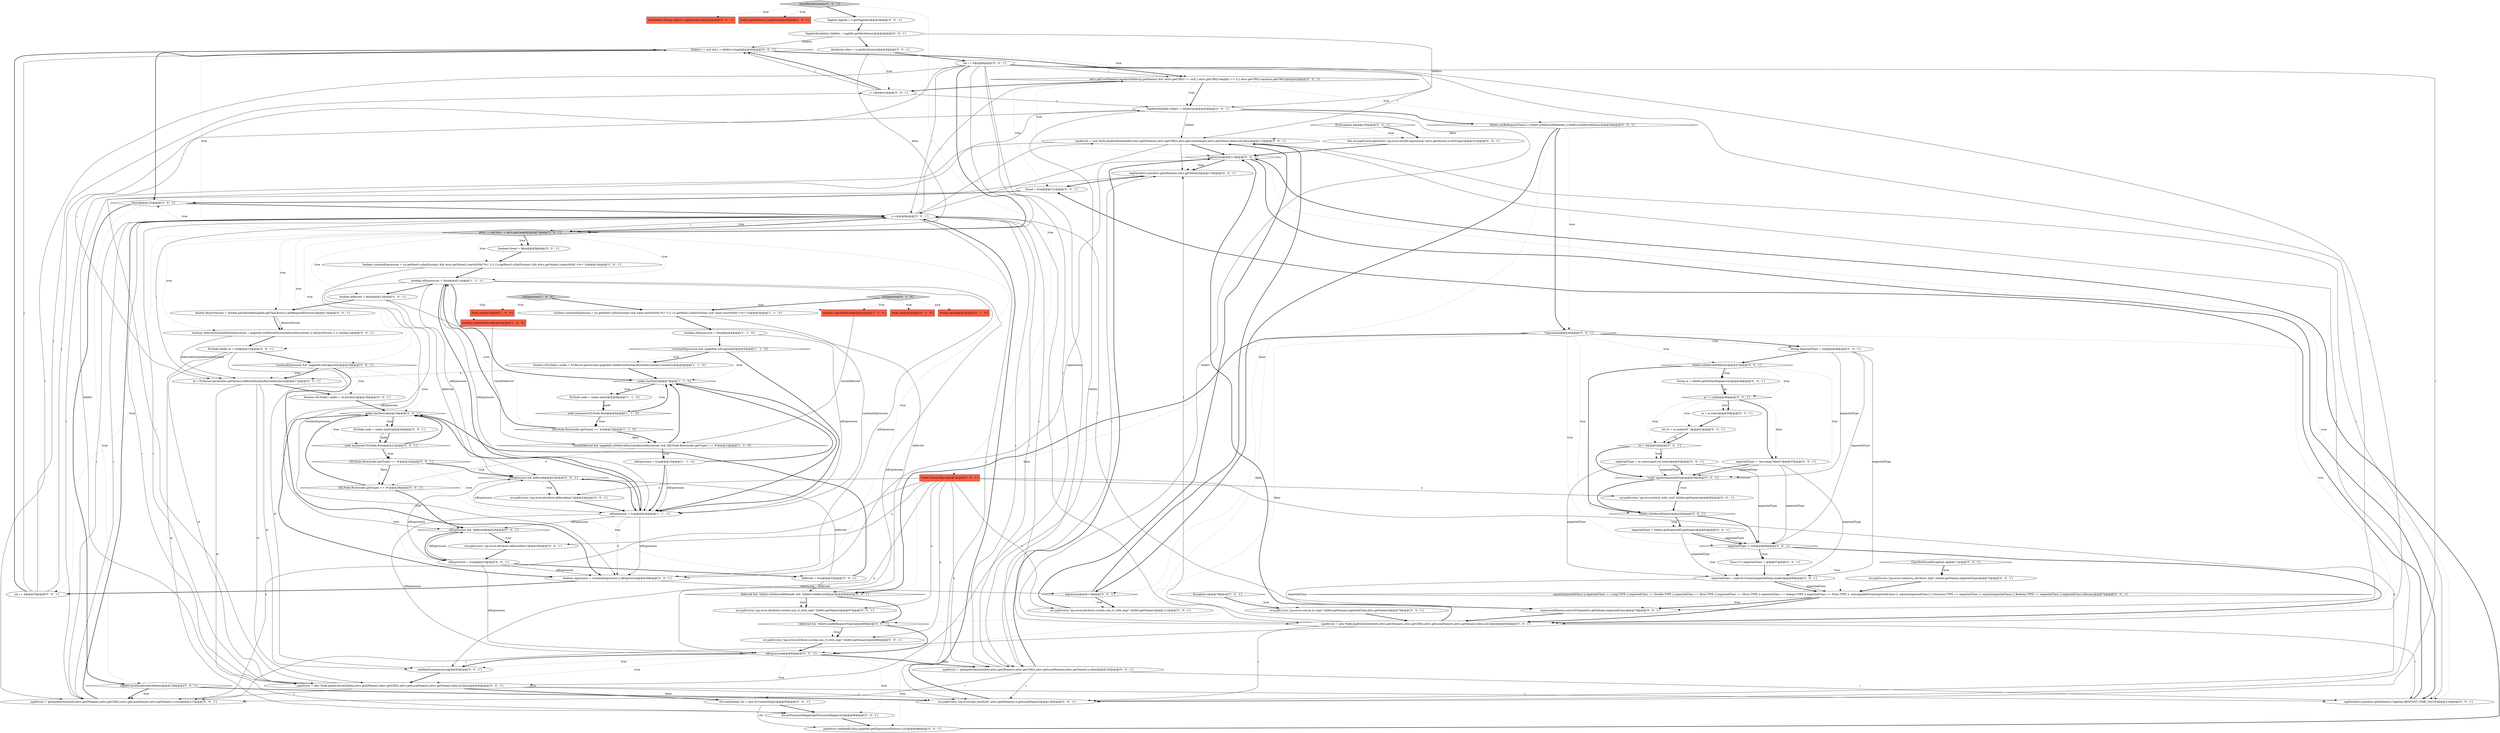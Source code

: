 digraph {
54 [style = filled, label = "tldAttrs != null && j < tldAttrs.length@@@40@@@['0', '0', '1']", fillcolor = white, shape = diamond image = "AAA0AAABBB3BBB"];
73 [style = filled, label = "expectedType = \"java.lang.Object\"@@@57@@@['0', '0', '1']", fillcolor = white, shape = ellipse image = "AAA0AAABBB3BBB"];
33 [style = filled, label = "attrs.getLocalName(i).equals(tldAttrs(j(.getName()) && (attrs.getURI(i) == null || attrs.getURI(i).length() == 0 || attrs.getURI(i).equals(n.getURI()))@@@42@@@['0', '0', '1']", fillcolor = white, shape = diamond image = "AAA0AAABBB3BBB"];
61 [style = filled, label = "!runtimeExpression && !pageInfo.isELIgnored()@@@16@@@['0', '0', '1']", fillcolor = white, shape = diamond image = "AAA0AAABBB3BBB"];
15 [style = filled, label = "ELNode node = nodes.next()@@@8@@@['1', '1', '0']", fillcolor = white, shape = ellipse image = "AAA0AAABBB1BBB"];
47 [style = filled, label = "int rti = m.indexOf(' ')@@@51@@@['0', '0', '1']", fillcolor = white, shape = ellipse image = "AAA0AAABBB3BBB"];
1 [style = filled, label = "boolean checkDeferred@@@2@@@['1', '0', '0']", fillcolor = tomato, shape = box image = "AAA0AAABBB1BBB"];
48 [style = filled, label = "m = m.trim()@@@50@@@['0', '0', '1']", fillcolor = white, shape = ellipse image = "AAA0AAABBB3BBB"];
21 [style = filled, label = "ctx.setFunctionMapper(getFunctionMapper(el))@@@96@@@['0', '0', '1']", fillcolor = white, shape = ellipse image = "AAA0AAABBB3BBB"];
26 [style = filled, label = "ELContextImpl ctx = new ELContextImpl()@@@95@@@['0', '0', '1']", fillcolor = white, shape = ellipse image = "AAA0AAABBB3BBB"];
42 [style = filled, label = "err.jspError(n,\"jsp.error.attribute.custom.non_rt_with_expr\",tldAttr.getName())@@@90@@@['0', '0', '1']", fillcolor = white, shape = ellipse image = "AAA0AAABBB3BBB"];
79 [style = filled, label = "jspAttrs(i( = new Node.JspAttribute(tldAttr,attrs.getQName(i),attrs.getURI(i),attrs.getLocalName(i),attrs.getValue(i),false,null,false)@@@113@@@['0', '0', '1']", fillcolor = white, shape = ellipse image = "AAA0AAABBB3BBB"];
14 [style = filled, label = "isExpression['1', '0', '0']", fillcolor = lightgray, shape = diamond image = "AAA0AAABBB1BBB"];
3 [style = filled, label = "boolean elExpression = false@@@4@@@['1', '1', '0']", fillcolor = white, shape = ellipse image = "AAA0AAABBB1BBB"];
86 [style = filled, label = "expressionFactory.coerceToType(attrs.getValue(i),expectedClass)@@@76@@@['0', '0', '1']", fillcolor = white, shape = ellipse image = "AAA0AAABBB3BBB"];
67 [style = filled, label = "int j = 0@@@39@@@['0', '0', '1']", fillcolor = white, shape = ellipse image = "AAA0AAABBB3BBB"];
92 [style = filled, label = "ELException e@@@100@@@['0', '0', '1']", fillcolor = white, shape = diamond image = "AAA0AAABBB3BBB"];
71 [style = filled, label = "TagAttributeInfo(( tldAttrs = tagInfo.getAttributes()@@@4@@@['0', '0', '1']", fillcolor = white, shape = ellipse image = "AAA0AAABBB3BBB"];
8 [style = filled, label = "Node n@@@2@@@['1', '0', '0']", fillcolor = tomato, shape = box image = "AAA0AAABBB1BBB"];
56 [style = filled, label = "j++@@@41@@@['0', '0', '1']", fillcolor = white, shape = ellipse image = "AAA0AAABBB3BBB"];
59 [style = filled, label = "Hashtable<String,Object> tagDataAttrs@@@2@@@['0', '0', '1']", fillcolor = tomato, shape = box image = "AAA0AAABBB3BBB"];
51 [style = filled, label = "elExpression && !deferred@@@29@@@['0', '0', '1']", fillcolor = white, shape = diamond image = "AAA0AAABBB3BBB"];
35 [style = filled, label = "jspAttrs(i(.validateEL(this.pageInfo.getExpressionFactory(),ctx)@@@98@@@['0', '0', '1']", fillcolor = white, shape = ellipse image = "AAA0AAABBB3BBB"];
37 [style = filled, label = "Class<?> expectedClass = @@@67@@@['0', '0', '1']", fillcolor = white, shape = ellipse image = "AAA0AAABBB3BBB"];
69 [style = filled, label = "!expression@@@45@@@['0', '0', '1']", fillcolor = white, shape = diamond image = "AAA0AAABBB3BBB"];
63 [style = filled, label = "ELNode.Nodes el = null@@@15@@@['0', '0', '1']", fillcolor = white, shape = ellipse image = "AAA0AAABBB3BBB"];
95 [style = filled, label = "((ELNode.Root)node).getType() == '$'@@@22@@@['0', '0', '1']", fillcolor = white, shape = diamond image = "AAA0AAABBB3BBB"];
55 [style = filled, label = "jspAttrs(i( = getJspAttribute(tldAttr,attrs.getQName(i),attrs.getURI(i),attrs.getLocalName(i),attrs.getValue(i),n,false)@@@105@@@['0', '0', '1']", fillcolor = white, shape = ellipse image = "AAA0AAABBB3BBB"];
96 [style = filled, label = "TagAttributeInfo tldAttr = tldAttrs(j(@@@43@@@['0', '0', '1']", fillcolor = white, shape = ellipse image = "AAA0AAABBB3BBB"];
83 [style = filled, label = "expectedType = tldAttr.getExpectedTypeName()@@@64@@@['0', '0', '1']", fillcolor = white, shape = ellipse image = "AAA0AAABBB3BBB"];
40 [style = filled, label = "checkXmlAttributes['0', '0', '1']", fillcolor = lightgray, shape = diamond image = "AAA0AAABBB3BBB"];
45 [style = filled, label = "m != null@@@49@@@['0', '0', '1']", fillcolor = white, shape = diamond image = "AAA0AAABBB3BBB"];
4 [style = filled, label = "!runtimeExpression && !pageInfo.isELIgnored()@@@5@@@['1', '1', '0']", fillcolor = white, shape = diamond image = "AAA0AAABBB1BBB"];
90 [style = filled, label = "err.jspError(n,\"jsp.error.attribute.deferredmix\")@@@30@@@['0', '0', '1']", fillcolor = white, shape = ellipse image = "AAA0AAABBB3BBB"];
72 [style = filled, label = "expression@@@115@@@['0', '0', '1']", fillcolor = white, shape = diamond image = "AAA0AAABBB3BBB"];
98 [style = filled, label = "err.jspError(n,\"jsp.error.coerce_to_type\",tldAttr.getName(),expectedType,attrs.getValue(i))@@@79@@@['0', '0', '1']", fillcolor = white, shape = ellipse image = "AAA0AAABBB3BBB"];
70 [style = filled, label = "boolean expression = runtimeExpression || elExpression@@@38@@@['0', '0', '1']", fillcolor = white, shape = ellipse image = "AAA0AAABBB3BBB"];
27 [style = filled, label = "err.jspError(n,\"jsp.error.bad_attribute\",attrs.getQName(i),n.getLocalName())@@@130@@@['0', '0', '1']", fillcolor = white, shape = ellipse image = "AAA0AAABBB3BBB"];
6 [style = filled, label = "boolean elExpression = false@@@11@@@['1', '1', '1']", fillcolor = white, shape = ellipse image = "AAA0AAABBB1BBB"];
85 [style = filled, label = "err.jspError(n,\"jsp.error.literal_with_void\",tldAttr.getName())@@@60@@@['0', '0', '1']", fillcolor = white, shape = ellipse image = "AAA0AAABBB3BBB"];
36 [style = filled, label = "elExpression && deferred@@@23@@@['0', '0', '1']", fillcolor = white, shape = diamond image = "AAA0AAABBB3BBB"];
87 [style = filled, label = "expression@@@110@@@['0', '0', '1']", fillcolor = white, shape = diamond image = "AAA0AAABBB3BBB"];
62 [style = filled, label = "err.jspError(n,\"jsp.error.attribute.deferredmix\")@@@24@@@['0', '0', '1']", fillcolor = white, shape = ellipse image = "AAA0AAABBB3BBB"];
44 [style = filled, label = "boolean runtimeExpression = ((n.getRoot().isXmlSyntax() && attrs.getValue(i).startsWith(\"%=\")) || (!n.getRoot().isXmlSyntax() && attrs.getValue(i).startsWith(\"<%=\")))@@@10@@@['0', '0', '1']", fillcolor = white, shape = ellipse image = "AAA0AAABBB3BBB"];
31 [style = filled, label = "deferred && !tldAttr.isDeferredMethod() && !tldAttr.isDeferredValue()@@@86@@@['0', '0', '1']", fillcolor = white, shape = diamond image = "AAA0AAABBB3BBB"];
30 [style = filled, label = "expectedType = m.substring(0,rti).trim()@@@53@@@['0', '0', '1']", fillcolor = white, shape = ellipse image = "AAA0AAABBB3BBB"];
75 [style = filled, label = "elExpression = true@@@32@@@['0', '0', '1']", fillcolor = white, shape = ellipse image = "AAA0AAABBB3BBB"];
89 [style = filled, label = "!deferred && !tldAttr.canBeRequestTime()@@@89@@@['0', '0', '1']", fillcolor = white, shape = diamond image = "AAA0AAABBB3BBB"];
13 [style = filled, label = "((ELNode.Root)node).getType() == '$'@@@10@@@['1', '1', '0']", fillcolor = white, shape = diamond image = "AAA0AAABBB1BBB"];
94 [style = filled, label = "i++@@@8@@@['0', '0', '1']", fillcolor = white, shape = ellipse image = "AAA0AAABBB3BBB"];
52 [style = filled, label = "found = true@@@121@@@['0', '0', '1']", fillcolor = white, shape = ellipse image = "AAA0AAABBB3BBB"];
12 [style = filled, label = "nodes.hasNext()@@@7@@@['1', '1', '0']", fillcolor = white, shape = diamond image = "AAA0AAABBB1BBB"];
39 [style = filled, label = "tagInfo.hasDynamicAttributes()@@@126@@@['0', '0', '1']", fillcolor = white, shape = diamond image = "AAA0AAABBB3BBB"];
88 [style = filled, label = "tldAttr.isDeferredMethod()@@@47@@@['0', '0', '1']", fillcolor = white, shape = diamond image = "AAA0AAABBB3BBB"];
23 [style = filled, label = "attrs != null && i < attrs.getLength()@@@7@@@['0', '0', '1']", fillcolor = lightgray, shape = diamond image = "AAA0AAABBB3BBB"];
93 [style = filled, label = "tldAttr.isDeferredValue()@@@63@@@['0', '0', '1']", fillcolor = white, shape = diamond image = "AAA0AAABBB3BBB"];
46 [style = filled, label = "expectedType != null@@@66@@@['0', '0', '1']", fillcolor = white, shape = diamond image = "AAA0AAABBB3BBB"];
60 [style = filled, label = "double libraryVersion = Double.parseDouble(tagInfo.getTagLibrary().getRequiredVersion())@@@13@@@['0', '0', '1']", fillcolor = white, shape = ellipse image = "AAA0AAABBB3BBB"];
57 [style = filled, label = "this.err.jspError(n.getStart(),\"jsp.error.invalid.expression\",attrs.getValue(i),e.toString())@@@101@@@['0', '0', '1']", fillcolor = white, shape = ellipse image = "AAA0AAABBB3BBB"];
76 [style = filled, label = "elExpression@@@92@@@['0', '0', '1']", fillcolor = white, shape = diamond image = "AAA0AAABBB3BBB"];
7 [style = filled, label = "node instanceof ELNode.Root@@@9@@@['1', '1', '0']", fillcolor = white, shape = diamond image = "AAA0AAABBB1BBB"];
82 [style = filled, label = "nodes.hasNext()@@@19@@@['0', '0', '1']", fillcolor = white, shape = diamond image = "AAA0AAABBB3BBB"];
43 [style = filled, label = "int i = 0@@@6@@@['0', '0', '1']", fillcolor = white, shape = ellipse image = "AAA0AAABBB3BBB"];
41 [style = filled, label = "tagDataAttrs.put(attrs.getQName(i),attrs.getValue(i))@@@119@@@['0', '0', '1']", fillcolor = white, shape = ellipse image = "AAA0AAABBB3BBB"];
32 [style = filled, label = "boolean found = false@@@9@@@['0', '0', '1']", fillcolor = white, shape = ellipse image = "AAA0AAABBB3BBB"];
65 [style = filled, label = "validateFunctions(el,n)@@@93@@@['0', '0', '1']", fillcolor = white, shape = ellipse image = "AAA0AAABBB3BBB"];
5 [style = filled, label = "Iterator<ELNode> nodes = ELParser.parse(value,pageInfo.isDeferredSyntaxAllowedAsLiteral()).iterator()@@@6@@@['1', '1', '0']", fillcolor = white, shape = ellipse image = "AAA0AAABBB1BBB"];
28 [style = filled, label = "tagDataAttrs.put(attrs.getQName(i),TagData.REQUEST_TIME_VALUE)@@@116@@@['0', '0', '1']", fillcolor = white, shape = ellipse image = "AAA0AAABBB3BBB"];
91 [style = filled, label = "tldAttr.canBeRequestTime() || tldAttr.isDeferredMethod() || tldAttr.isDeferredValue()@@@44@@@['0', '0', '1']", fillcolor = white, shape = diamond image = "AAA0AAABBB3BBB"];
84 [style = filled, label = "Exception e@@@78@@@['0', '0', '1']", fillcolor = white, shape = diamond image = "AAA0AAABBB3BBB"];
102 [style = filled, label = "boolean deferred = false@@@12@@@['0', '0', '1']", fillcolor = white, shape = ellipse image = "AAA0AAABBB3BBB"];
19 [style = filled, label = "\"void\".equals(expectedType)@@@59@@@['0', '0', '1']", fillcolor = white, shape = diamond image = "AAA0AAABBB3BBB"];
2 [style = filled, label = "checkDeferred && !pageInfo.isDeferredSyntaxAllowedAsLiteral() && ((ELNode.Root)node).getType() == '#'@@@14@@@['1', '1', '0']", fillcolor = white, shape = diamond image = "AAA0AAABBB1BBB"];
49 [style = filled, label = "((ELNode.Root)node).getType() == '#'@@@28@@@['0', '0', '1']", fillcolor = white, shape = diamond image = "AAA0AAABBB3BBB"];
29 [style = filled, label = "jspAttrs(i( = new Node.JspAttribute(tldAttr,attrs.getQName(i),attrs.getURI(i),attrs.getLocalName(i),attrs.getValue(i),false,el,false)@@@94@@@['0', '0', '1']", fillcolor = white, shape = ellipse image = "AAA0AAABBB3BBB"];
66 [style = filled, label = "Iterator<ELNode> nodes = el.iterator()@@@18@@@['0', '0', '1']", fillcolor = white, shape = ellipse image = "AAA0AAABBB3BBB"];
103 [style = filled, label = "rti > 0@@@52@@@['0', '0', '1']", fillcolor = white, shape = diamond image = "AAA0AAABBB3BBB"];
53 [style = filled, label = "el = ELParser.parse(attrs.getValue(i),deferredSyntaxAllowedAsLiteral)@@@17@@@['0', '0', '1']", fillcolor = white, shape = ellipse image = "AAA0AAABBB3BBB"];
58 [style = filled, label = ".equals(expectedClass) || expectedClass == Long.TYPE || expectedClass == Double.TYPE || expectedClass == Byte.TYPE || expectedClass == Short.TYPE || expectedClass == Integer.TYPE || expectedClass == Float.TYPE || .isAssignableFrom(expectedClass) || .equals(expectedClass) || Character.TYPE == expectedClass || .equals(expectedClass) || Boolean.TYPE == expectedClass || expectedClass.isEnum()@@@74@@@['0', '0', '1']", fillcolor = white, shape = diamond image = "AAA0AAABBB3BBB"];
100 [style = filled, label = "!found@@@125@@@['0', '0', '1']", fillcolor = white, shape = diamond image = "AAA0AAABBB3BBB"];
18 [style = filled, label = "Node n@@@2@@@['0', '1', '0']", fillcolor = tomato, shape = box image = "AAA0AAABBB2BBB"];
81 [style = filled, label = "err.jspError(n,\"jsp.error.attribute.custom.non_rt_with_expr\",tldAttr.getName())@@@111@@@['0', '0', '1']", fillcolor = white, shape = ellipse image = "AAA0AAABBB3BBB"];
16 [style = filled, label = "String value@@@2@@@['0', '1', '0']", fillcolor = tomato, shape = box image = "AAA0AAABBB2BBB"];
0 [style = filled, label = "elExpression = true@@@15@@@['1', '1', '0']", fillcolor = white, shape = ellipse image = "AAA0AAABBB1BBB"];
74 [style = filled, label = "Node.JspAttribute(( jspAttrs@@@2@@@['0', '0', '1']", fillcolor = tomato, shape = box image = "AAA0AAABBB3BBB"];
38 [style = filled, label = "ELNode node = nodes.next()@@@20@@@['0', '0', '1']", fillcolor = white, shape = ellipse image = "AAA0AAABBB3BBB"];
10 [style = filled, label = "elExpression = true@@@26@@@['1', '1', '1']", fillcolor = white, shape = ellipse image = "AAA0AAABBB1BBB"];
77 [style = filled, label = "boolean deferredSyntaxAllowedAsLiteral = pageInfo.isDeferredSyntaxAllowedAsLiteral() || libraryVersion < 2.1@@@14@@@['0', '0', '1']", fillcolor = white, shape = ellipse image = "AAA0AAABBB3BBB"];
68 [style = filled, label = "jspAttrs(i( = new Node.JspAttribute(tldAttr,attrs.getQName(i),attrs.getURI(i),attrs.getLocalName(i),attrs.getValue(i),false,null,false)@@@83@@@['0', '0', '1']", fillcolor = white, shape = ellipse image = "AAA0AAABBB3BBB"];
97 [style = filled, label = "err.jspError(n,\"jsp.error.unknown_attribute_type\",tldAttr.getName(),expectedType)@@@72@@@['0', '0', '1']", fillcolor = white, shape = ellipse image = "AAA0AAABBB3BBB"];
99 [style = filled, label = "expectedClass = JspUtil.toClass(expectedType,loader)@@@69@@@['0', '0', '1']", fillcolor = white, shape = ellipse image = "AAA0AAABBB3BBB"];
80 [style = filled, label = "TagInfo tagInfo = n.getTagInfo()@@@3@@@['0', '0', '1']", fillcolor = white, shape = ellipse image = "AAA0AAABBB3BBB"];
20 [style = filled, label = "String m = tldAttr.getMethodSignature()@@@48@@@['0', '0', '1']", fillcolor = white, shape = ellipse image = "AAA0AAABBB3BBB"];
34 [style = filled, label = "ClassNotFoundException e@@@71@@@['0', '0', '1']", fillcolor = white, shape = diamond image = "AAA0AAABBB3BBB"];
64 [style = filled, label = "deferred = true@@@33@@@['0', '0', '1']", fillcolor = white, shape = ellipse image = "AAA0AAABBB3BBB"];
17 [style = filled, label = "isExpression['0', '1', '0']", fillcolor = lightgray, shape = diamond image = "AAA0AAABBB2BBB"];
101 [style = filled, label = "Node.CustomTag n@@@2@@@['0', '0', '1']", fillcolor = tomato, shape = box image = "AAA0AAABBB3BBB"];
9 [style = filled, label = "boolean runtimeExpression = ((n.getRoot().isXmlSyntax() && value.startsWith(\"%=\")) || (!n.getRoot().isXmlSyntax() && value.startsWith(\"<%=\")))@@@3@@@['1', '1', '0']", fillcolor = white, shape = ellipse image = "AAA0AAABBB1BBB"];
24 [style = filled, label = "node instanceof ELNode.Root@@@21@@@['0', '0', '1']", fillcolor = white, shape = diamond image = "AAA0AAABBB3BBB"];
50 [style = filled, label = "err.jspError(n,\"jsp.error.attribute.custom.non_rt_with_expr\",tldAttr.getName())@@@87@@@['0', '0', '1']", fillcolor = white, shape = ellipse image = "AAA0AAABBB3BBB"];
78 [style = filled, label = "jspAttrs(i( = getJspAttribute(null,attrs.getQName(i),attrs.getURI(i),attrs.getLocalName(i),attrs.getValue(i),n,true)@@@127@@@['0', '0', '1']", fillcolor = white, shape = ellipse image = "AAA0AAABBB3BBB"];
25 [style = filled, label = "String expectedType = null@@@46@@@['0', '0', '1']", fillcolor = white, shape = ellipse image = "AAA0AAABBB3BBB"];
22 [style = filled, label = "Attributes attrs = n.getAttributes()@@@5@@@['0', '0', '1']", fillcolor = white, shape = ellipse image = "AAA0AAABBB3BBB"];
11 [style = filled, label = "boolean checkDeferred@@@2@@@['1', '1', '0']", fillcolor = tomato, shape = box image = "AAA0AAABBB1BBB"];
72->28 [style = bold, label=""];
83->46 [style = bold, label=""];
96->68 [style = solid, label="tldAttr"];
68->72 [style = bold, label=""];
23->32 [style = bold, label=""];
40->74 [style = dotted, label="true"];
29->27 [style = solid, label="i"];
6->70 [style = solid, label="elExpression"];
69->31 [style = bold, label=""];
23->44 [style = dotted, label="true"];
91->69 [style = dotted, label="true"];
67->56 [style = solid, label="j"];
79->78 [style = solid, label="i"];
61->70 [style = bold, label=""];
69->93 [style = dotted, label="true"];
69->46 [style = dotted, label="true"];
10->76 [style = solid, label="elExpression"];
45->48 [style = bold, label=""];
4->12 [style = dotted, label="true"];
33->52 [style = dotted, label="true"];
40->59 [style = dotted, label="true"];
77->63 [style = bold, label=""];
65->29 [style = bold, label=""];
43->68 [style = solid, label="i"];
13->6 [style = bold, label=""];
39->27 [style = bold, label=""];
63->21 [style = solid, label="el"];
71->22 [style = bold, label=""];
50->89 [style = bold, label=""];
58->86 [style = dotted, label="true"];
39->78 [style = dotted, label="true"];
31->50 [style = bold, label=""];
103->30 [style = dotted, label="true"];
53->29 [style = solid, label="el"];
101->85 [style = solid, label="n"];
68->41 [style = solid, label="i"];
99->58 [style = solid, label="expectedClass"];
67->54 [style = bold, label=""];
23->32 [style = dotted, label="true"];
88->19 [style = dotted, label="true"];
37->99 [style = bold, label=""];
102->31 [style = solid, label="deferred"];
94->33 [style = solid, label="i"];
15->7 [style = solid, label="node"];
46->58 [style = dotted, label="true"];
23->94 [style = dotted, label="true"];
7->13 [style = bold, label=""];
103->30 [style = bold, label=""];
6->102 [style = bold, label=""];
45->73 [style = bold, label=""];
12->10 [style = bold, label=""];
23->63 [style = dotted, label="true"];
69->88 [style = dotted, label="true"];
84->98 [style = dotted, label="true"];
31->89 [style = bold, label=""];
54->33 [style = bold, label=""];
101->55 [style = solid, label="n"];
46->37 [style = bold, label=""];
61->53 [style = dotted, label="true"];
102->36 [style = solid, label="deferred"];
101->42 [style = solid, label="n"];
6->12 [style = bold, label=""];
90->75 [style = bold, label=""];
36->62 [style = dotted, label="true"];
70->87 [style = solid, label="expression"];
4->5 [style = dotted, label="true"];
5->12 [style = bold, label=""];
56->54 [style = solid, label="j"];
58->86 [style = bold, label=""];
23->54 [style = dotted, label="true"];
69->25 [style = dotted, label="true"];
82->70 [style = bold, label=""];
98->68 [style = bold, label=""];
45->47 [style = dotted, label="true"];
83->46 [style = solid, label="expectedType"];
40->101 [style = dotted, label="true"];
76->21 [style = dotted, label="true"];
72->28 [style = dotted, label="true"];
24->95 [style = bold, label=""];
44->6 [style = bold, label=""];
12->7 [style = dotted, label="true"];
17->18 [style = dotted, label="true"];
45->103 [style = dotted, label="true"];
76->65 [style = bold, label=""];
94->79 [style = solid, label="i"];
75->76 [style = solid, label="elExpression"];
67->96 [style = solid, label="j"];
36->62 [style = bold, label=""];
26->21 [style = bold, label=""];
24->95 [style = dotted, label="true"];
43->86 [style = solid, label="i"];
43->55 [style = solid, label="i"];
38->24 [style = solid, label="node"];
29->78 [style = solid, label="i"];
54->33 [style = dotted, label="true"];
69->31 [style = dotted, label="false"];
39->27 [style = dotted, label="false"];
96->79 [style = solid, label="tldAttr"];
76->29 [style = dotted, label="true"];
63->61 [style = bold, label=""];
25->19 [style = solid, label="expectedType"];
78->94 [style = solid, label="i"];
89->76 [style = bold, label=""];
79->72 [style = bold, label=""];
72->41 [style = bold, label=""];
41->52 [style = bold, label=""];
76->26 [style = dotted, label="true"];
29->28 [style = solid, label="i"];
54->100 [style = bold, label=""];
7->13 [style = dotted, label="true"];
53->65 [style = solid, label="el"];
91->87 [style = dotted, label="false"];
79->27 [style = solid, label="i"];
25->88 [style = bold, label=""];
76->55 [style = bold, label=""];
15->7 [style = bold, label=""];
94->23 [style = bold, label=""];
38->24 [style = bold, label=""];
62->10 [style = bold, label=""];
64->82 [style = bold, label=""];
55->72 [style = bold, label=""];
82->38 [style = dotted, label="true"];
73->46 [style = solid, label="expectedType"];
39->78 [style = bold, label=""];
33->96 [style = bold, label=""];
69->25 [style = bold, label=""];
43->27 [style = solid, label="i"];
7->12 [style = bold, label=""];
0->12 [style = bold, label=""];
80->71 [style = bold, label=""];
25->99 [style = solid, label="expectedType"];
20->45 [style = solid, label="m"];
10->82 [style = bold, label=""];
91->87 [style = bold, label=""];
23->61 [style = dotted, label="true"];
91->69 [style = bold, label=""];
5->53 [style = dashed, label="0"];
17->9 [style = bold, label=""];
55->78 [style = solid, label="i"];
22->43 [style = bold, label=""];
91->79 [style = dotted, label="false"];
76->35 [style = dotted, label="true"];
6->10 [style = solid, label="elExpression"];
19->85 [style = bold, label=""];
67->54 [style = solid, label="j"];
94->27 [style = solid, label="i"];
27->94 [style = bold, label=""];
82->24 [style = dotted, label="true"];
92->57 [style = dotted, label="true"];
103->19 [style = bold, label=""];
10->70 [style = dashed, label="0"];
17->11 [style = dotted, label="true"];
100->94 [style = bold, label=""];
64->31 [style = solid, label="deferred"];
95->36 [style = dotted, label="true"];
43->23 [style = solid, label="i"];
94->55 [style = solid, label="i"];
34->97 [style = bold, label=""];
71->96 [style = solid, label="tldAttrs"];
22->23 [style = solid, label="attrs"];
100->39 [style = bold, label=""];
94->29 [style = solid, label="i"];
9->10 [style = solid, label="runtimeExpression"];
24->82 [style = bold, label=""];
61->66 [style = dotted, label="true"];
97->58 [style = bold, label=""];
57->72 [style = bold, label=""];
99->86 [style = solid, label="expectedClass"];
43->23 [style = bold, label=""];
30->19 [style = solid, label="expectedType"];
43->79 [style = solid, label="i"];
95->36 [style = bold, label=""];
33->96 [style = dotted, label="true"];
76->55 [style = dotted, label="false"];
101->81 [style = solid, label="n"];
13->6 [style = dotted, label="true"];
101->65 [style = solid, label="n"];
85->93 [style = bold, label=""];
83->99 [style = solid, label="expectedType"];
23->6 [style = dotted, label="true"];
54->56 [style = dotted, label="true"];
95->49 [style = bold, label=""];
6->76 [style = solid, label="elExpression"];
53->21 [style = solid, label="el"];
93->83 [style = bold, label=""];
48->47 [style = bold, label=""];
17->16 [style = dotted, label="true"];
66->82 [style = bold, label=""];
34->97 [style = dotted, label="true"];
89->42 [style = dotted, label="true"];
14->1 [style = dotted, label="true"];
19->85 [style = dotted, label="true"];
79->28 [style = solid, label="i"];
82->38 [style = bold, label=""];
68->94 [style = solid, label="i"];
68->28 [style = solid, label="i"];
30->99 [style = solid, label="expectedType"];
36->10 [style = bold, label=""];
96->91 [style = bold, label=""];
28->52 [style = bold, label=""];
23->70 [style = dotted, label="true"];
52->100 [style = bold, label=""];
6->36 [style = solid, label="elExpression"];
87->81 [style = bold, label=""];
14->9 [style = bold, label=""];
31->50 [style = dotted, label="true"];
55->27 [style = solid, label="i"];
101->90 [style = solid, label="n"];
10->70 [style = solid, label="elExpression"];
72->41 [style = dotted, label="false"];
53->66 [style = bold, label=""];
100->39 [style = dotted, label="true"];
64->36 [style = solid, label="deferred"];
55->41 [style = solid, label="i"];
75->70 [style = solid, label="elExpression"];
96->55 [style = solid, label="tldAttr"];
102->60 [style = bold, label=""];
49->64 [style = dotted, label="true"];
1->2 [style = solid, label="checkDeferred"];
61->53 [style = bold, label=""];
77->53 [style = solid, label="deferredSyntaxAllowedAsLiteral"];
101->62 [style = solid, label="n"];
70->67 [style = bold, label=""];
75->51 [style = solid, label="elExpression"];
68->27 [style = solid, label="i"];
79->41 [style = solid, label="i"];
92->57 [style = bold, label=""];
55->28 [style = solid, label="i"];
30->46 [style = solid, label="expectedType"];
73->99 [style = solid, label="expectedType"];
76->65 [style = dotted, label="true"];
4->10 [style = bold, label=""];
47->103 [style = solid, label="rti"];
2->0 [style = bold, label=""];
87->79 [style = bold, label=""];
21->35 [style = bold, label=""];
11->2 [style = solid, label="checkDeferred"];
101->27 [style = solid, label="n"];
23->77 [style = dotted, label="true"];
2->49 [style = dashed, label="0"];
3->4 [style = bold, label=""];
43->53 [style = solid, label="i"];
49->51 [style = dotted, label="true"];
88->20 [style = dotted, label="true"];
19->93 [style = bold, label=""];
60->77 [style = bold, label=""];
94->68 [style = solid, label="i"];
79->94 [style = solid, label="i"];
73->19 [style = solid, label="expectedType"];
51->90 [style = bold, label=""];
88->45 [style = dotted, label="true"];
94->23 [style = solid, label="i"];
10->36 [style = solid, label="elExpression"];
43->29 [style = solid, label="i"];
42->76 [style = bold, label=""];
93->46 [style = bold, label=""];
35->72 [style = bold, label=""];
88->93 [style = bold, label=""];
51->90 [style = dotted, label="true"];
56->96 [style = solid, label="j"];
0->10 [style = solid, label="elExpression"];
75->64 [style = bold, label=""];
88->20 [style = bold, label=""];
29->94 [style = solid, label="i"];
49->51 [style = bold, label=""];
96->29 [style = solid, label="tldAttr"];
25->46 [style = solid, label="expectedType"];
55->94 [style = solid, label="i"];
4->5 [style = bold, label=""];
43->33 [style = solid, label="i"];
9->3 [style = bold, label=""];
60->77 [style = solid, label="libraryVersion"];
101->78 [style = solid, label="n"];
6->51 [style = solid, label="elExpression"];
12->15 [style = bold, label=""];
46->68 [style = bold, label=""];
14->8 [style = dotted, label="true"];
71->54 [style = solid, label="tldAttrs"];
94->78 [style = solid, label="i"];
12->15 [style = dotted, label="true"];
44->70 [style = solid, label="runtimeExpression"];
45->48 [style = dotted, label="true"];
46->37 [style = dotted, label="true"];
43->94 [style = solid, label="i"];
99->58 [style = bold, label=""];
94->86 [style = solid, label="i"];
56->54 [style = bold, label=""];
43->78 [style = solid, label="i"];
20->45 [style = bold, label=""];
95->49 [style = dotted, label="false"];
26->35 [style = solid, label="ctx"];
6->10 [style = bold, label=""];
0->10 [style = bold, label=""];
89->42 [style = bold, label=""];
70->72 [style = solid, label="expression"];
29->41 [style = solid, label="i"];
69->76 [style = dotted, label="false"];
23->67 [style = dotted, label="true"];
33->72 [style = dotted, label="true"];
95->10 [style = dotted, label="true"];
46->99 [style = dotted, label="true"];
47->103 [style = bold, label=""];
69->68 [style = dotted, label="true"];
13->2 [style = dotted, label="false"];
68->78 [style = solid, label="i"];
101->50 [style = solid, label="n"];
73->19 [style = bold, label=""];
49->82 [style = bold, label=""];
33->56 [style = bold, label=""];
75->36 [style = solid, label="elExpression"];
49->75 [style = dotted, label="true"];
3->10 [style = solid, label="elExpression"];
81->79 [style = bold, label=""];
61->82 [style = dotted, label="true"];
32->44 [style = bold, label=""];
23->100 [style = dotted, label="true"];
45->73 [style = dotted, label="false"];
33->91 [style = dotted, label="true"];
93->83 [style = dotted, label="true"];
69->89 [style = dotted, label="false"];
86->68 [style = bold, label=""];
84->98 [style = bold, label=""];
2->0 [style = dotted, label="true"];
14->11 [style = dotted, label="true"];
78->94 [style = bold, label=""];
58->68 [style = bold, label=""];
63->29 [style = solid, label="el"];
13->2 [style = bold, label=""];
63->65 [style = solid, label="el"];
94->53 [style = solid, label="i"];
51->75 [style = bold, label=""];
10->51 [style = solid, label="elExpression"];
30->19 [style = bold, label=""];
40->80 [style = bold, label=""];
2->12 [style = bold, label=""];
23->60 [style = dotted, label="true"];
23->102 [style = dotted, label="true"];
29->26 [style = bold, label=""];
87->81 [style = dotted, label="true"];
}
